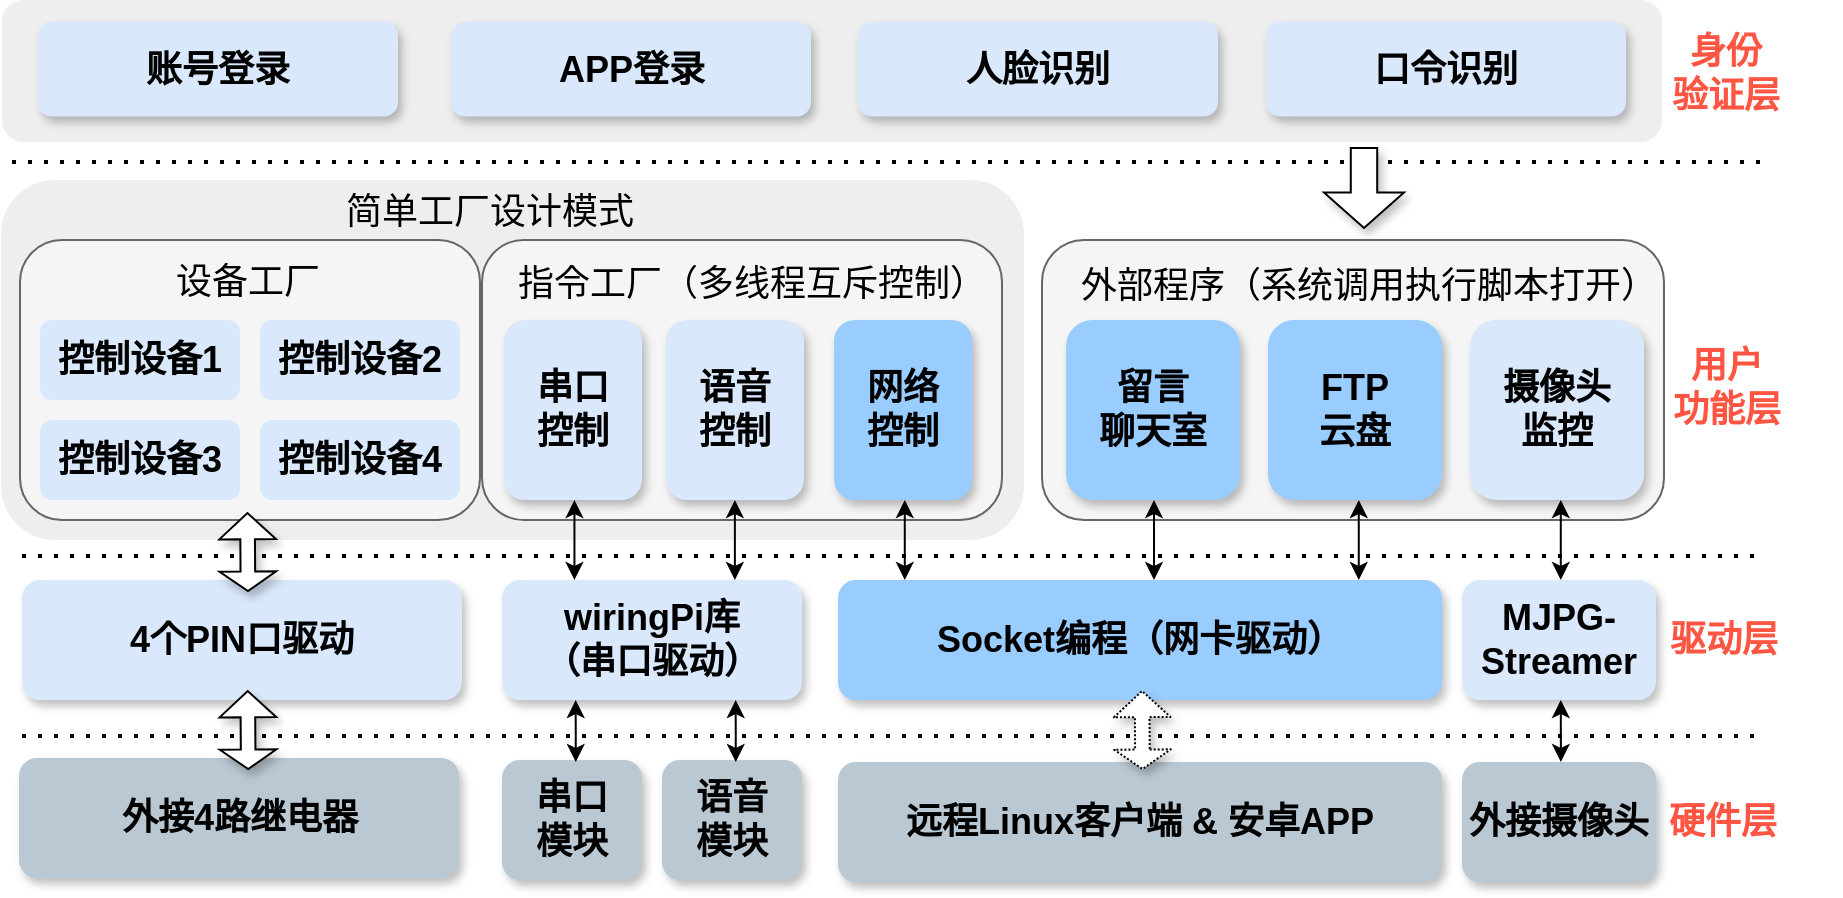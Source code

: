<mxfile version="16.5.1" type="device"><diagram id="faQI4M2-9Y_yATYg5Hzh" name="第 1 页"><mxGraphModel dx="1178" dy="699" grid="1" gridSize="5" guides="1" tooltips="1" connect="1" arrows="1" fold="1" page="1" pageScale="1" pageWidth="1654" pageHeight="1169" math="0" shadow="0"><root><mxCell id="0"/><mxCell id="1" parent="0"/><mxCell id="7dIjo8zPRk995yXf5KDg-28" value="" style="endArrow=none;dashed=1;html=1;dashPattern=1 3;strokeWidth=2;rounded=0;" parent="1" edge="1"><mxGeometry width="50" height="50" relative="1" as="geometry"><mxPoint x="360" y="628" as="sourcePoint"/><mxPoint x="1230" y="628" as="targetPoint"/></mxGeometry></mxCell><mxCell id="h1MKQGin8iJCSuSm7rFt-9" value="" style="rounded=1;whiteSpace=wrap;html=1;fontSize=18;fillColor=#eeeeee;strokeColor=none;" parent="1" vertex="1"><mxGeometry x="350" y="350" width="830" height="71" as="geometry"/></mxCell><mxCell id="h1MKQGin8iJCSuSm7rFt-2" value="&lt;b style=&quot;font-size: 18px&quot;&gt;账号登录&lt;/b&gt;" style="rounded=1;whiteSpace=wrap;html=1;fillColor=#dae8fc;strokeColor=none;glass=0;shadow=1;sketch=0;" parent="1" vertex="1"><mxGeometry x="368" y="360.75" width="180" height="47.5" as="geometry"/></mxCell><mxCell id="h1MKQGin8iJCSuSm7rFt-21" value="&lt;b style=&quot;font-size: 18px&quot;&gt;MJPG-Streamer&lt;br&gt;&lt;/b&gt;" style="rounded=1;whiteSpace=wrap;html=1;fillColor=#dae8fc;strokeColor=none;shadow=1;" parent="1" vertex="1"><mxGeometry x="1080" y="640" width="97" height="60" as="geometry"/></mxCell><mxCell id="h1MKQGin8iJCSuSm7rFt-23" value="&lt;b style=&quot;font-size: 18px&quot;&gt;4个PIN口驱动&lt;br&gt;&lt;/b&gt;" style="rounded=1;whiteSpace=wrap;html=1;fillColor=#dae8fc;strokeColor=none;shadow=1;" parent="1" vertex="1"><mxGeometry x="360" y="640" width="220" height="60" as="geometry"/></mxCell><mxCell id="h1MKQGin8iJCSuSm7rFt-24" value="&lt;b style=&quot;font-size: 18px&quot;&gt;外接摄像头&lt;br&gt;&lt;/b&gt;" style="rounded=1;whiteSpace=wrap;html=1;fillColor=#bac8d3;strokeColor=none;shadow=1;" parent="1" vertex="1"><mxGeometry x="1080" y="731" width="97" height="60" as="geometry"/></mxCell><mxCell id="h1MKQGin8iJCSuSm7rFt-26" value="&lt;b style=&quot;font-size: 18px&quot;&gt;外接4路继电器&lt;br&gt;&lt;/b&gt;" style="rounded=1;whiteSpace=wrap;html=1;fillColor=#bac8d3;strokeColor=none;shadow=1;" parent="1" vertex="1"><mxGeometry x="358.5" y="729" width="220" height="60" as="geometry"/></mxCell><mxCell id="h1MKQGin8iJCSuSm7rFt-29" value="&lt;b&gt;&lt;font color=&quot;#ff5542&quot;&gt;身份&lt;br&gt;验证层&lt;/font&gt;&lt;/b&gt;" style="text;html=1;strokeColor=none;fillColor=none;align=center;verticalAlign=middle;whiteSpace=wrap;rounded=1;fontSize=18;" parent="1" vertex="1"><mxGeometry x="1161.63" y="371.5" width="100" height="30" as="geometry"/></mxCell><mxCell id="h1MKQGin8iJCSuSm7rFt-31" value="&lt;b&gt;&lt;font color=&quot;#ff5542&quot;&gt;驱动层&lt;/font&gt;&lt;/b&gt;" style="text;html=1;strokeColor=none;fillColor=none;align=center;verticalAlign=middle;whiteSpace=wrap;rounded=1;fontSize=18;" parent="1" vertex="1"><mxGeometry x="1151.88" y="655" width="117.5" height="30" as="geometry"/></mxCell><mxCell id="h1MKQGin8iJCSuSm7rFt-33" value="&lt;b style=&quot;font-size: 18px&quot;&gt;wiringPi库&lt;br&gt;（串口驱动）&lt;br&gt;&lt;/b&gt;" style="rounded=1;whiteSpace=wrap;html=1;fillColor=#dae8fc;strokeColor=none;shadow=1;" parent="1" vertex="1"><mxGeometry x="600" y="640" width="150" height="60" as="geometry"/></mxCell><mxCell id="h1MKQGin8iJCSuSm7rFt-39" value="&lt;b style=&quot;font-size: 18px&quot;&gt;语音&lt;br&gt;模块&lt;br&gt;&lt;/b&gt;" style="rounded=1;whiteSpace=wrap;html=1;fillColor=#bac8d3;strokeColor=none;shadow=1;" parent="1" vertex="1"><mxGeometry x="680" y="730" width="70" height="60" as="geometry"/></mxCell><mxCell id="h1MKQGin8iJCSuSm7rFt-40" value="&lt;b style=&quot;font-size: 18px&quot;&gt;串口&lt;br&gt;模块&lt;br&gt;&lt;/b&gt;" style="rounded=1;whiteSpace=wrap;html=1;fillColor=#bac8d3;strokeColor=none;shadow=1;" parent="1" vertex="1"><mxGeometry x="600" y="730" width="70" height="60" as="geometry"/></mxCell><mxCell id="h1MKQGin8iJCSuSm7rFt-44" value="&lt;b style=&quot;font-size: 18px&quot;&gt;Socket编程（网卡驱动）&lt;br&gt;&lt;/b&gt;" style="rounded=1;whiteSpace=wrap;html=1;fillColor=#99CCFF;strokeColor=none;shadow=1;" parent="1" vertex="1"><mxGeometry x="768" y="640" width="302" height="60" as="geometry"/></mxCell><mxCell id="h1MKQGin8iJCSuSm7rFt-45" value="&lt;b style=&quot;font-size: 18px&quot;&gt;远程Linux客户端 &amp;amp; 安卓APP&lt;br&gt;&lt;/b&gt;" style="rounded=1;whiteSpace=wrap;html=1;fillColor=#bac8d3;strokeColor=none;shadow=1;" parent="1" vertex="1"><mxGeometry x="768" y="731" width="302" height="60" as="geometry"/></mxCell><mxCell id="h1MKQGin8iJCSuSm7rFt-30" value="&lt;b&gt;&lt;font color=&quot;#ff5542&quot;&gt;用户&lt;br&gt;功能层&lt;/font&gt;&lt;/b&gt;" style="text;html=1;strokeColor=none;fillColor=none;align=center;verticalAlign=middle;whiteSpace=wrap;rounded=1;fontSize=18;" parent="1" vertex="1"><mxGeometry x="1168.07" y="529" width="89.12" height="30" as="geometry"/></mxCell><mxCell id="lnK5b-TC10cvsvF8G_YJ-35" value="&lt;b&gt;&lt;font color=&quot;#ff5542&quot;&gt;硬件层&lt;/font&gt;&lt;/b&gt;" style="text;html=1;strokeColor=none;fillColor=none;align=center;verticalAlign=middle;whiteSpace=wrap;rounded=1;fontSize=18;" parent="1" vertex="1"><mxGeometry x="1163.01" y="746" width="95.25" height="30" as="geometry"/></mxCell><mxCell id="7dIjo8zPRk995yXf5KDg-24" value="&lt;b style=&quot;font-size: 18px&quot;&gt;APP登录&lt;/b&gt;" style="rounded=1;whiteSpace=wrap;html=1;fillColor=#dae8fc;strokeColor=none;glass=0;shadow=1;sketch=0;" parent="1" vertex="1"><mxGeometry x="574.5" y="360.75" width="180" height="47.5" as="geometry"/></mxCell><mxCell id="7dIjo8zPRk995yXf5KDg-25" value="&lt;b style=&quot;font-size: 18px&quot;&gt;人脸识别&lt;/b&gt;" style="rounded=1;whiteSpace=wrap;html=1;fillColor=#dae8fc;strokeColor=none;glass=0;shadow=1;sketch=0;" parent="1" vertex="1"><mxGeometry x="778" y="360.75" width="180" height="47.5" as="geometry"/></mxCell><mxCell id="7dIjo8zPRk995yXf5KDg-26" value="&lt;b style=&quot;font-size: 18px&quot;&gt;口令识别&lt;/b&gt;" style="rounded=1;whiteSpace=wrap;html=1;fillColor=#dae8fc;strokeColor=none;glass=0;shadow=1;sketch=0;" parent="1" vertex="1"><mxGeometry x="982" y="360.75" width="180" height="47.5" as="geometry"/></mxCell><mxCell id="7dIjo8zPRk995yXf5KDg-27" value="" style="endArrow=none;dashed=1;html=1;dashPattern=1 3;strokeWidth=2;rounded=0;" parent="1" edge="1"><mxGeometry width="50" height="50" relative="1" as="geometry"><mxPoint x="355" y="431" as="sourcePoint"/><mxPoint x="1230" y="431" as="targetPoint"/></mxGeometry></mxCell><mxCell id="7dIjo8zPRk995yXf5KDg-29" value="" style="endArrow=none;dashed=1;html=1;dashPattern=1 3;strokeWidth=2;rounded=0;" parent="1" edge="1"><mxGeometry width="50" height="50" relative="1" as="geometry"><mxPoint x="360" y="718" as="sourcePoint"/><mxPoint x="1230" y="718" as="targetPoint"/></mxGeometry></mxCell><mxCell id="lnK5b-TC10cvsvF8G_YJ-28" value="" style="html=1;shadow=1;dashed=0;align=center;verticalAlign=middle;shape=mxgraph.arrows2.arrow;dy=0.67;dx=17.78;direction=south;notch=0;rounded=0;glass=0;gradientColor=none;fillColor=default;strokeColor=default;sketch=0;" parent="1" vertex="1"><mxGeometry x="1011" y="424" width="40" height="40" as="geometry"/></mxCell><mxCell id="7dIjo8zPRk995yXf5KDg-45" value="" style="endArrow=classic;startArrow=classic;html=1;rounded=0;fontColor=#FF0000;fillColor=default;" parent="1" edge="1"><mxGeometry width="50" height="50" relative="1" as="geometry"><mxPoint x="1129.446" y="731" as="sourcePoint"/><mxPoint x="1129.39" y="700" as="targetPoint"/></mxGeometry></mxCell><mxCell id="7dIjo8zPRk995yXf5KDg-48" value="" style="endArrow=classic;startArrow=classic;html=1;rounded=0;fontColor=#FF0000;fillColor=default;" parent="1" edge="1"><mxGeometry width="50" height="50" relative="1" as="geometry"><mxPoint x="716.896" y="731" as="sourcePoint"/><mxPoint x="716.84" y="700" as="targetPoint"/></mxGeometry></mxCell><mxCell id="7dIjo8zPRk995yXf5KDg-49" value="" style="endArrow=classic;startArrow=classic;html=1;rounded=0;fontColor=#FF0000;fillColor=default;" parent="1" edge="1"><mxGeometry width="50" height="50" relative="1" as="geometry"><mxPoint x="636.896" y="731" as="sourcePoint"/><mxPoint x="636.84" y="700" as="targetPoint"/></mxGeometry></mxCell><mxCell id="7dIjo8zPRk995yXf5KDg-51" value="" style="shape=flexArrow;endArrow=classic;startArrow=classic;html=1;rounded=0;fontColor=#FF0000;fillColor=default;width=7.297;startSize=2.911;endSize=4.03;shadow=1;" parent="1" edge="1"><mxGeometry width="100" height="100" relative="1" as="geometry"><mxPoint x="473.14" y="735" as="sourcePoint"/><mxPoint x="472.86" y="695" as="targetPoint"/></mxGeometry></mxCell><mxCell id="7dIjo8zPRk995yXf5KDg-52" value="" style="shape=flexArrow;endArrow=classic;startArrow=classic;html=1;rounded=1;fontColor=#FF0000;fillColor=default;width=7.297;startSize=2.911;endSize=4.03;dashed=1;dashPattern=1 1;sketch=0;shadow=1;" parent="1" edge="1"><mxGeometry width="100" height="100" relative="1" as="geometry"><mxPoint x="920.28" y="735" as="sourcePoint"/><mxPoint x="920.0" y="695" as="targetPoint"/></mxGeometry></mxCell><mxCell id="h1MKQGin8iJCSuSm7rFt-52" value="" style="rounded=1;whiteSpace=wrap;html=1;fontSize=18;fillColor=#f5f5f5;strokeColor=#666666;fontColor=#333333;" parent="1" vertex="1"><mxGeometry x="870" y="470" width="311" height="140" as="geometry"/></mxCell><mxCell id="h1MKQGin8iJCSuSm7rFt-28" value="&lt;b style=&quot;font-size: 18px&quot;&gt;留言&lt;br&gt;聊天室&lt;br&gt;&lt;/b&gt;" style="rounded=1;whiteSpace=wrap;html=1;fillColor=#99CCFF;strokeColor=none;shadow=1;" parent="1" vertex="1"><mxGeometry x="882" y="510" width="87" height="90" as="geometry"/></mxCell><mxCell id="lnK5b-TC10cvsvF8G_YJ-1" value="外部程序（系统调用执行脚本打开）" style="text;html=1;strokeColor=none;fillColor=none;align=center;verticalAlign=middle;whiteSpace=wrap;rounded=1;fontFamily=Helvetica;fontSize=18;" parent="1" vertex="1"><mxGeometry x="880" y="478" width="307" height="30" as="geometry"/></mxCell><mxCell id="7dIjo8zPRk995yXf5KDg-14" value="&lt;b style=&quot;font-size: 18px&quot;&gt;FTP&lt;br&gt;云盘&lt;br&gt;&lt;/b&gt;" style="rounded=1;whiteSpace=wrap;html=1;fillColor=#99CCFF;strokeColor=none;shadow=1;" parent="1" vertex="1"><mxGeometry x="983" y="510" width="87" height="90" as="geometry"/></mxCell><mxCell id="7dIjo8zPRk995yXf5KDg-15" value="&lt;b style=&quot;font-size: 18px&quot;&gt;摄像头&lt;br&gt;监控&lt;br&gt;&lt;/b&gt;" style="rounded=1;whiteSpace=wrap;html=1;fillColor=#dae8fc;strokeColor=none;shadow=1;" parent="1" vertex="1"><mxGeometry x="1084" y="510" width="87" height="90" as="geometry"/></mxCell><mxCell id="7dIjo8zPRk995yXf5KDg-42" value="" style="endArrow=classic;startArrow=classic;html=1;rounded=0;fontColor=#FF0000;fillColor=default;" parent="1" edge="1"><mxGeometry width="50" height="50" relative="1" as="geometry"><mxPoint x="926" y="640" as="sourcePoint"/><mxPoint x="926" y="600" as="targetPoint"/></mxGeometry></mxCell><mxCell id="7dIjo8zPRk995yXf5KDg-43" value="" style="endArrow=classic;startArrow=classic;html=1;rounded=0;fontColor=#FF0000;fillColor=default;" parent="1" edge="1"><mxGeometry width="50" height="50" relative="1" as="geometry"><mxPoint x="1028.39" y="640" as="sourcePoint"/><mxPoint x="1028.39" y="600" as="targetPoint"/></mxGeometry></mxCell><mxCell id="7dIjo8zPRk995yXf5KDg-44" value="" style="endArrow=classic;startArrow=classic;html=1;rounded=0;fontColor=#FF0000;fillColor=default;" parent="1" edge="1"><mxGeometry width="50" height="50" relative="1" as="geometry"><mxPoint x="1129.39" y="640" as="sourcePoint"/><mxPoint x="1129.39" y="600" as="targetPoint"/></mxGeometry></mxCell><mxCell id="lnK5b-TC10cvsvF8G_YJ-31" value="" style="rounded=1;whiteSpace=wrap;html=1;fontSize=18;fillColor=#eeeeee;strokeColor=none;" parent="1" vertex="1"><mxGeometry x="349.5" y="440" width="511.5" height="180" as="geometry"/></mxCell><mxCell id="lnK5b-TC10cvsvF8G_YJ-32" value="简单工厂设计模式" style="text;html=1;strokeColor=none;fillColor=none;align=center;verticalAlign=middle;whiteSpace=wrap;rounded=1;fontFamily=Helvetica;fontSize=18;" parent="1" vertex="1"><mxGeometry x="503" y="441" width="182" height="30" as="geometry"/></mxCell><mxCell id="7dIjo8zPRk995yXf5KDg-8" value="" style="group;strokeColor=none;" parent="1" vertex="1" connectable="0"><mxGeometry x="359" y="470" width="230" height="140" as="geometry"/></mxCell><mxCell id="h1MKQGin8iJCSuSm7rFt-27" value="" style="rounded=1;whiteSpace=wrap;html=1;fontSize=18;fillColor=#f5f5f5;strokeColor=#666666;fontColor=#333333;" parent="7dIjo8zPRk995yXf5KDg-8" vertex="1"><mxGeometry width="230" height="140" as="geometry"/></mxCell><mxCell id="h1MKQGin8iJCSuSm7rFt-43" value="设备工厂" style="text;html=1;strokeColor=none;fillColor=none;align=center;verticalAlign=middle;whiteSpace=wrap;rounded=1;fontFamily=Helvetica;fontSize=18;" parent="7dIjo8zPRk995yXf5KDg-8" vertex="1"><mxGeometry x="63" y="6" width="102" height="30" as="geometry"/></mxCell><mxCell id="7dIjo8zPRk995yXf5KDg-2" value="&lt;b style=&quot;font-size: 18px&quot;&gt;控制设备1&lt;br&gt;&lt;/b&gt;" style="rounded=1;whiteSpace=wrap;html=1;fillColor=#dae8fc;strokeColor=none;" parent="7dIjo8zPRk995yXf5KDg-8" vertex="1"><mxGeometry x="10" y="40" width="100" height="40" as="geometry"/></mxCell><mxCell id="7dIjo8zPRk995yXf5KDg-5" value="&lt;b style=&quot;font-size: 18px&quot;&gt;控制设备2&lt;br&gt;&lt;/b&gt;" style="rounded=1;whiteSpace=wrap;html=1;fillColor=#dae8fc;strokeColor=none;" parent="7dIjo8zPRk995yXf5KDg-8" vertex="1"><mxGeometry x="120" y="40" width="100" height="40" as="geometry"/></mxCell><mxCell id="7dIjo8zPRk995yXf5KDg-6" value="&lt;b style=&quot;font-size: 18px&quot;&gt;控制设备3&lt;br&gt;&lt;/b&gt;" style="rounded=1;whiteSpace=wrap;html=1;fillColor=#dae8fc;strokeColor=none;" parent="7dIjo8zPRk995yXf5KDg-8" vertex="1"><mxGeometry x="10" y="90" width="100" height="40" as="geometry"/></mxCell><mxCell id="7dIjo8zPRk995yXf5KDg-7" value="&lt;b style=&quot;font-size: 18px&quot;&gt;控制设备4&lt;br&gt;&lt;/b&gt;" style="rounded=1;whiteSpace=wrap;html=1;fillColor=#dae8fc;strokeColor=none;" parent="7dIjo8zPRk995yXf5KDg-8" vertex="1"><mxGeometry x="120" y="90" width="100" height="40" as="geometry"/></mxCell><mxCell id="7dIjo8zPRk995yXf5KDg-13" value="" style="group;fillColor=none;strokeColor=none;" parent="1" vertex="1" connectable="0"><mxGeometry x="590" y="470" width="260" height="140" as="geometry"/></mxCell><mxCell id="h1MKQGin8iJCSuSm7rFt-37" value="" style="rounded=1;whiteSpace=wrap;html=1;fontSize=18;fillColor=#f5f5f5;strokeColor=#666666;fontColor=#333333;" parent="7dIjo8zPRk995yXf5KDg-13" vertex="1"><mxGeometry width="260" height="140" as="geometry"/></mxCell><mxCell id="h1MKQGin8iJCSuSm7rFt-34" value="&lt;b style=&quot;font-size: 18px&quot;&gt;串口&lt;br&gt;控制&lt;br&gt;&lt;/b&gt;" style="rounded=1;whiteSpace=wrap;html=1;fillColor=#dae8fc;strokeColor=none;shadow=1;" parent="7dIjo8zPRk995yXf5KDg-13" vertex="1"><mxGeometry x="11" y="40" width="69" height="90" as="geometry"/></mxCell><mxCell id="h1MKQGin8iJCSuSm7rFt-42" value="指令工厂（多线程互斥控制）" style="text;html=1;strokeColor=none;fillColor=none;align=center;verticalAlign=middle;whiteSpace=wrap;rounded=1;fontFamily=Helvetica;fontSize=18;" parent="7dIjo8zPRk995yXf5KDg-13" vertex="1"><mxGeometry x="10" y="7" width="250" height="30" as="geometry"/></mxCell><mxCell id="7dIjo8zPRk995yXf5KDg-10" value="&lt;b style=&quot;font-size: 18px&quot;&gt;语音&lt;br&gt;控制&lt;br&gt;&lt;/b&gt;" style="rounded=1;whiteSpace=wrap;html=1;fillColor=#dae8fc;strokeColor=none;shadow=1;" parent="7dIjo8zPRk995yXf5KDg-13" vertex="1"><mxGeometry x="92" y="40" width="69" height="90" as="geometry"/></mxCell><mxCell id="7dIjo8zPRk995yXf5KDg-11" value="&lt;b style=&quot;font-size: 18px&quot;&gt;网络&lt;br&gt;控制&lt;br&gt;&lt;/b&gt;" style="rounded=1;whiteSpace=wrap;html=1;fillColor=#99CCFF;strokeColor=none;shadow=1;" parent="7dIjo8zPRk995yXf5KDg-13" vertex="1"><mxGeometry x="176" y="40" width="69" height="90" as="geometry"/></mxCell><mxCell id="7dIjo8zPRk995yXf5KDg-37" value="" style="endArrow=classic;startArrow=classic;html=1;rounded=0;fontColor=#FF0000;fillColor=default;" parent="7dIjo8zPRk995yXf5KDg-13" edge="1"><mxGeometry width="50" height="50" relative="1" as="geometry"><mxPoint x="46.22" y="170" as="sourcePoint"/><mxPoint x="46.22" y="130" as="targetPoint"/></mxGeometry></mxCell><mxCell id="7dIjo8zPRk995yXf5KDg-38" value="" style="endArrow=classic;startArrow=classic;html=1;rounded=0;fontColor=#FF0000;fillColor=default;" parent="7dIjo8zPRk995yXf5KDg-13" edge="1"><mxGeometry width="50" height="50" relative="1" as="geometry"><mxPoint x="126.44" y="170" as="sourcePoint"/><mxPoint x="126.44" y="130" as="targetPoint"/></mxGeometry></mxCell><mxCell id="7dIjo8zPRk995yXf5KDg-41" value="" style="endArrow=classic;startArrow=classic;html=1;rounded=0;fontColor=#FF0000;fillColor=default;" parent="7dIjo8zPRk995yXf5KDg-13" edge="1"><mxGeometry width="50" height="50" relative="1" as="geometry"><mxPoint x="211.39" y="170" as="sourcePoint"/><mxPoint x="211.39" y="130" as="targetPoint"/></mxGeometry></mxCell><mxCell id="7dIjo8zPRk995yXf5KDg-32" value="" style="shape=flexArrow;endArrow=classic;startArrow=classic;html=1;rounded=0;fontColor=#FF0000;fillColor=default;width=7.297;startSize=2.911;endSize=4.03;shadow=1;" parent="1" edge="1"><mxGeometry width="100" height="100" relative="1" as="geometry"><mxPoint x="473" y="646" as="sourcePoint"/><mxPoint x="472.72" y="606" as="targetPoint"/></mxGeometry></mxCell></root></mxGraphModel></diagram></mxfile>
